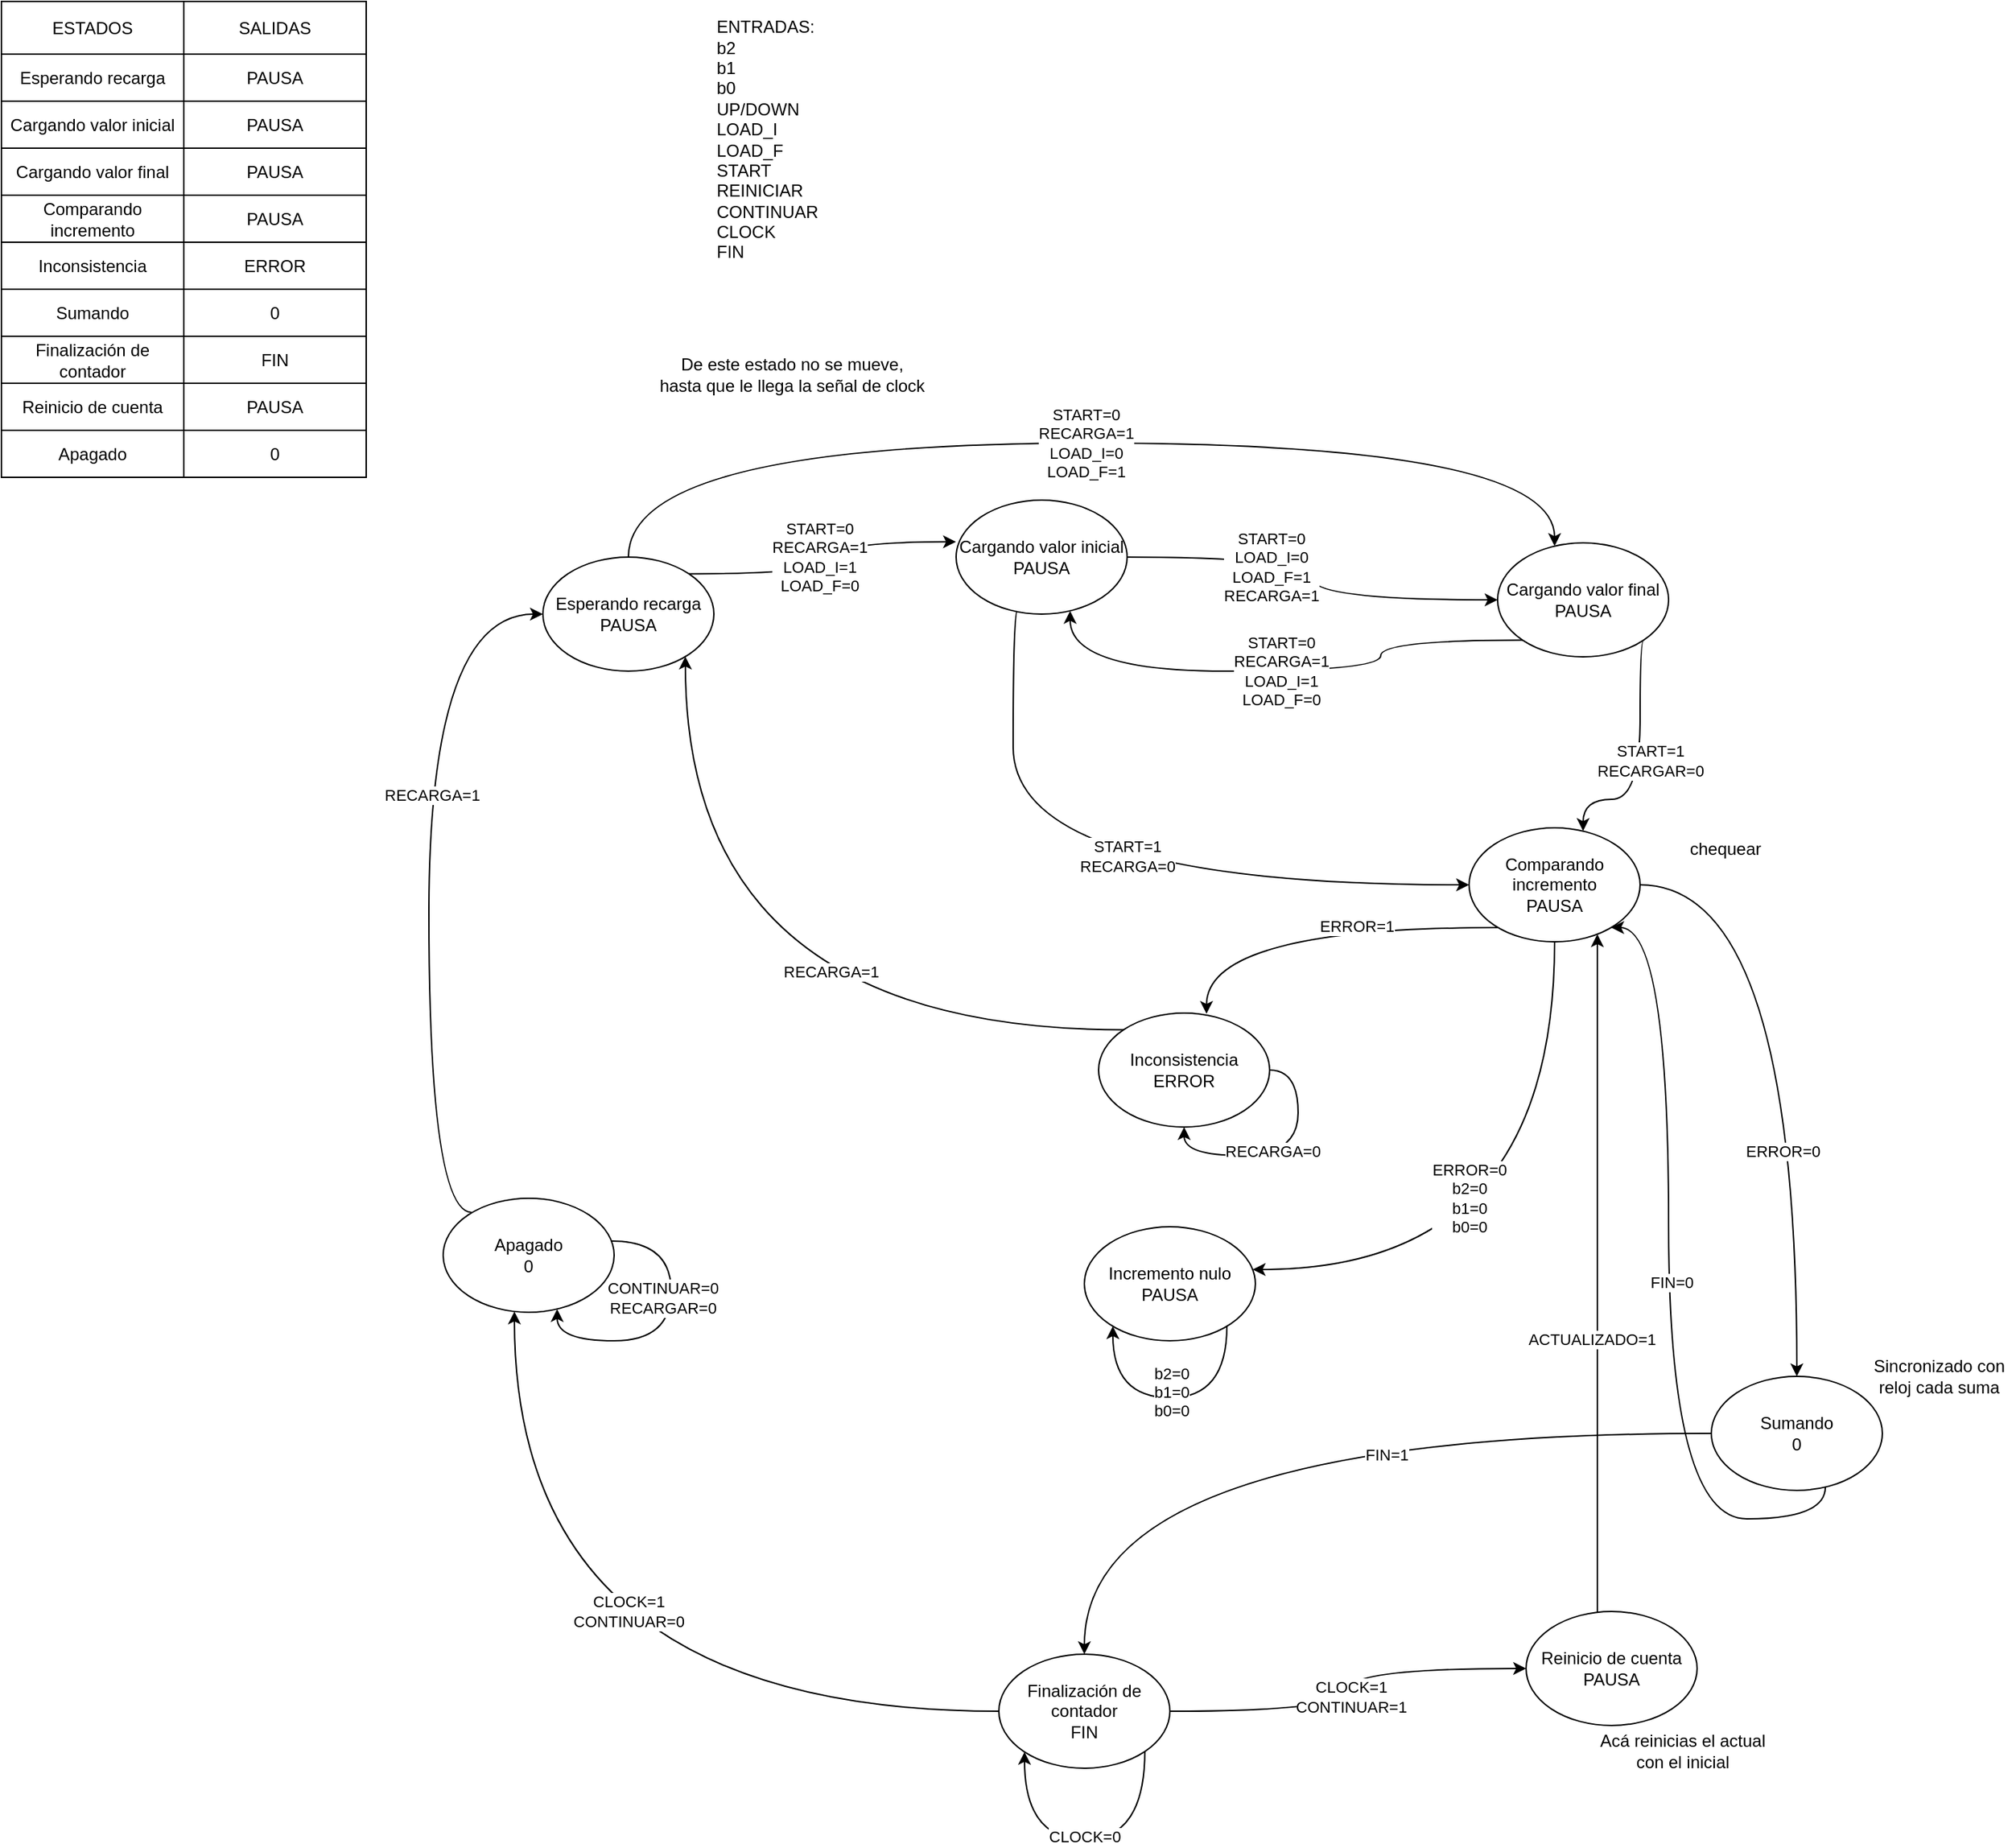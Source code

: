 <mxfile version="28.0.6" pages="2">
  <diagram id="060SJ1HltwYXZhKiwr9q" name="Página-2">
    <mxGraphModel dx="1055" dy="577" grid="1" gridSize="10" guides="1" tooltips="1" connect="1" arrows="1" fold="1" page="1" pageScale="1" pageWidth="1100" pageHeight="850" math="0" shadow="0">
      <root>
        <mxCell id="0" />
        <mxCell id="1" parent="0" />
        <mxCell id="jk5F9fnIdU89ysm4bhbX-1" value="ESTADOS" style="connectable=0;recursiveResize=0;strokeColor=inherit;fillColor=none;align=center;whiteSpace=wrap;html=1;" vertex="1" parent="1">
          <mxGeometry x="340" y="80" width="128" height="37" as="geometry">
            <mxRectangle width="60" height="47" as="alternateBounds" />
          </mxGeometry>
        </mxCell>
        <mxCell id="jk5F9fnIdU89ysm4bhbX-2" value="Esperando recarga" style="connectable=0;recursiveResize=0;strokeColor=inherit;fillColor=none;align=center;whiteSpace=wrap;html=1;" vertex="1" parent="1">
          <mxGeometry x="340" y="117" width="128" height="33" as="geometry">
            <mxRectangle width="60" height="47" as="alternateBounds" />
          </mxGeometry>
        </mxCell>
        <mxCell id="jk5F9fnIdU89ysm4bhbX-3" value="Cargando valor inicial" style="connectable=0;recursiveResize=0;strokeColor=inherit;fillColor=none;align=center;whiteSpace=wrap;html=1;" vertex="1" parent="1">
          <mxGeometry x="340" y="150" width="128" height="33" as="geometry">
            <mxRectangle width="60" height="47" as="alternateBounds" />
          </mxGeometry>
        </mxCell>
        <mxCell id="jk5F9fnIdU89ysm4bhbX-4" value="Comparando incremento" style="connectable=0;recursiveResize=0;strokeColor=inherit;fillColor=none;align=center;whiteSpace=wrap;html=1;" vertex="1" parent="1">
          <mxGeometry x="340" y="216" width="128" height="33" as="geometry">
            <mxRectangle width="60" height="47" as="alternateBounds" />
          </mxGeometry>
        </mxCell>
        <mxCell id="jk5F9fnIdU89ysm4bhbX-5" value="Cargando valor final" style="connectable=0;recursiveResize=0;strokeColor=inherit;fillColor=none;align=center;whiteSpace=wrap;html=1;" vertex="1" parent="1">
          <mxGeometry x="340" y="183" width="128" height="33" as="geometry">
            <mxRectangle width="60" height="47" as="alternateBounds" />
          </mxGeometry>
        </mxCell>
        <mxCell id="jk5F9fnIdU89ysm4bhbX-6" value="Finalización de contador" style="connectable=0;recursiveResize=0;strokeColor=inherit;fillColor=none;align=center;whiteSpace=wrap;html=1;" vertex="1" parent="1">
          <mxGeometry x="340" y="315" width="128" height="33" as="geometry">
            <mxRectangle width="60" height="47" as="alternateBounds" />
          </mxGeometry>
        </mxCell>
        <mxCell id="jk5F9fnIdU89ysm4bhbX-7" value="SALIDAS" style="connectable=0;recursiveResize=0;strokeColor=inherit;fillColor=none;align=center;whiteSpace=wrap;html=1;" vertex="1" parent="1">
          <mxGeometry x="468" y="80" width="128" height="37" as="geometry">
            <mxRectangle width="60" height="47" as="alternateBounds" />
          </mxGeometry>
        </mxCell>
        <mxCell id="jk5F9fnIdU89ysm4bhbX-8" value="FIN" style="connectable=0;recursiveResize=0;strokeColor=inherit;fillColor=none;align=center;whiteSpace=wrap;html=1;" vertex="1" parent="1">
          <mxGeometry x="468" y="315" width="128" height="33" as="geometry">
            <mxRectangle width="60" height="47" as="alternateBounds" />
          </mxGeometry>
        </mxCell>
        <mxCell id="jk5F9fnIdU89ysm4bhbX-9" value="PAUSA" style="connectable=0;recursiveResize=0;strokeColor=inherit;fillColor=none;align=center;whiteSpace=wrap;html=1;" vertex="1" parent="1">
          <mxGeometry x="468" y="216" width="128" height="33" as="geometry">
            <mxRectangle width="60" height="47" as="alternateBounds" />
          </mxGeometry>
        </mxCell>
        <mxCell id="jk5F9fnIdU89ysm4bhbX-10" value="PAUSA" style="connectable=0;recursiveResize=0;strokeColor=inherit;fillColor=none;align=center;whiteSpace=wrap;html=1;" vertex="1" parent="1">
          <mxGeometry x="468" y="183" width="128" height="33" as="geometry">
            <mxRectangle width="60" height="47" as="alternateBounds" />
          </mxGeometry>
        </mxCell>
        <mxCell id="jk5F9fnIdU89ysm4bhbX-11" value="PAUSA" style="connectable=0;recursiveResize=0;strokeColor=inherit;fillColor=none;align=center;whiteSpace=wrap;html=1;" vertex="1" parent="1">
          <mxGeometry x="468" y="150" width="128" height="33" as="geometry">
            <mxRectangle width="60" height="47" as="alternateBounds" />
          </mxGeometry>
        </mxCell>
        <mxCell id="jk5F9fnIdU89ysm4bhbX-12" value="PAUSA" style="connectable=0;recursiveResize=0;strokeColor=inherit;fillColor=none;align=center;whiteSpace=wrap;html=1;" vertex="1" parent="1">
          <mxGeometry x="468" y="117" width="128" height="33" as="geometry">
            <mxRectangle width="60" height="47" as="alternateBounds" />
          </mxGeometry>
        </mxCell>
        <mxCell id="jk5F9fnIdU89ysm4bhbX-13" value="Sumando" style="connectable=0;recursiveResize=0;strokeColor=inherit;fillColor=none;align=center;whiteSpace=wrap;html=1;" vertex="1" parent="1">
          <mxGeometry x="340" y="282" width="128" height="33" as="geometry">
            <mxRectangle width="60" height="47" as="alternateBounds" />
          </mxGeometry>
        </mxCell>
        <mxCell id="jk5F9fnIdU89ysm4bhbX-14" value="Inconsistencia" style="connectable=0;recursiveResize=0;strokeColor=inherit;fillColor=none;align=center;whiteSpace=wrap;html=1;" vertex="1" parent="1">
          <mxGeometry x="340" y="249" width="128" height="33" as="geometry">
            <mxRectangle width="60" height="47" as="alternateBounds" />
          </mxGeometry>
        </mxCell>
        <mxCell id="jk5F9fnIdU89ysm4bhbX-15" value="ERROR" style="connectable=0;recursiveResize=0;strokeColor=inherit;fillColor=none;align=center;whiteSpace=wrap;html=1;" vertex="1" parent="1">
          <mxGeometry x="468" y="249" width="128" height="33" as="geometry">
            <mxRectangle width="60" height="47" as="alternateBounds" />
          </mxGeometry>
        </mxCell>
        <mxCell id="jk5F9fnIdU89ysm4bhbX-16" value="0" style="connectable=0;recursiveResize=0;strokeColor=inherit;fillColor=none;align=center;whiteSpace=wrap;html=1;" vertex="1" parent="1">
          <mxGeometry x="468" y="282" width="128" height="33" as="geometry">
            <mxRectangle width="60" height="47" as="alternateBounds" />
          </mxGeometry>
        </mxCell>
        <mxCell id="jk5F9fnIdU89ysm4bhbX-17" value="De este estado no se mueve, hasta que le llega la señal de clock" style="text;html=1;align=center;verticalAlign=middle;whiteSpace=wrap;rounded=0;" vertex="1" parent="1">
          <mxGeometry x="800" y="320.5" width="190" height="42" as="geometry" />
        </mxCell>
        <mxCell id="jk5F9fnIdU89ysm4bhbX-18" value="PAUSA" style="connectable=0;recursiveResize=0;strokeColor=inherit;fillColor=none;align=center;whiteSpace=wrap;html=1;" vertex="1" parent="1">
          <mxGeometry x="468" y="348" width="128" height="33" as="geometry">
            <mxRectangle width="60" height="47" as="alternateBounds" />
          </mxGeometry>
        </mxCell>
        <mxCell id="jk5F9fnIdU89ysm4bhbX-19" value="Reinicio de cuenta" style="connectable=0;recursiveResize=0;strokeColor=inherit;fillColor=none;align=center;whiteSpace=wrap;html=1;" vertex="1" parent="1">
          <mxGeometry x="340" y="348" width="128" height="33" as="geometry">
            <mxRectangle width="60" height="47" as="alternateBounds" />
          </mxGeometry>
        </mxCell>
        <mxCell id="jk5F9fnIdU89ysm4bhbX-20" value="START=0&lt;div&gt;RECARGA=1&lt;/div&gt;&lt;div&gt;LOAD_I=0&lt;/div&gt;&lt;div&gt;LOAD_F=1&lt;/div&gt;" style="edgeStyle=orthogonalEdgeStyle;rounded=0;orthogonalLoop=1;jettySize=auto;html=1;exitX=0.5;exitY=0;exitDx=0;exitDy=0;curved=1;" edge="1" parent="1" source="jk5F9fnIdU89ysm4bhbX-21" target="jk5F9fnIdU89ysm4bhbX-25">
          <mxGeometry relative="1" as="geometry">
            <Array as="points">
              <mxPoint x="780" y="390" />
              <mxPoint x="1430" y="390" />
            </Array>
          </mxGeometry>
        </mxCell>
        <mxCell id="jk5F9fnIdU89ysm4bhbX-21" value="Esperando recarga&lt;div&gt;PAUSA&lt;/div&gt;" style="ellipse;whiteSpace=wrap;html=1;" vertex="1" parent="1">
          <mxGeometry x="720" y="470" width="120" height="80" as="geometry" />
        </mxCell>
        <mxCell id="jk5F9fnIdU89ysm4bhbX-22" style="edgeStyle=orthogonalEdgeStyle;rounded=0;orthogonalLoop=1;jettySize=auto;html=1;exitX=1;exitY=1;exitDx=0;exitDy=0;curved=1;" edge="1" parent="1" source="jk5F9fnIdU89ysm4bhbX-25" target="jk5F9fnIdU89ysm4bhbX-39">
          <mxGeometry relative="1" as="geometry">
            <Array as="points">
              <mxPoint x="1490" y="528" />
              <mxPoint x="1490" y="640" />
              <mxPoint x="1450" y="640" />
            </Array>
          </mxGeometry>
        </mxCell>
        <mxCell id="jk5F9fnIdU89ysm4bhbX-23" value="START=1&lt;div&gt;RECARGAR=0&lt;/div&gt;" style="edgeLabel;html=1;align=center;verticalAlign=middle;resizable=0;points=[];" vertex="1" connectable="0" parent="jk5F9fnIdU89ysm4bhbX-22">
          <mxGeometry x="-0.016" y="7" relative="1" as="geometry">
            <mxPoint as="offset" />
          </mxGeometry>
        </mxCell>
        <mxCell id="jk5F9fnIdU89ysm4bhbX-24" value="START=0&lt;div&gt;RECARGA=1&lt;/div&gt;&lt;div&gt;LOAD_I=1&lt;/div&gt;&lt;div&gt;LOAD_F=0&lt;/div&gt;" style="edgeStyle=orthogonalEdgeStyle;rounded=0;orthogonalLoop=1;jettySize=auto;html=1;exitX=0;exitY=1;exitDx=0;exitDy=0;curved=1;" edge="1" parent="1" source="jk5F9fnIdU89ysm4bhbX-25" target="jk5F9fnIdU89ysm4bhbX-43">
          <mxGeometry relative="1" as="geometry">
            <Array as="points">
              <mxPoint x="1308" y="550" />
              <mxPoint x="1090" y="550" />
            </Array>
          </mxGeometry>
        </mxCell>
        <mxCell id="jk5F9fnIdU89ysm4bhbX-25" value="Cargando valor final&lt;div&gt;PAUSA&lt;/div&gt;" style="ellipse;whiteSpace=wrap;html=1;" vertex="1" parent="1">
          <mxGeometry x="1390" y="460" width="120" height="80" as="geometry" />
        </mxCell>
        <mxCell id="jk5F9fnIdU89ysm4bhbX-26" style="edgeStyle=orthogonalEdgeStyle;rounded=0;orthogonalLoop=1;jettySize=auto;html=1;exitX=0;exitY=0.5;exitDx=0;exitDy=0;curved=1;" edge="1" parent="1" source="jk5F9fnIdU89ysm4bhbX-28" target="jk5F9fnIdU89ysm4bhbX-33">
          <mxGeometry relative="1" as="geometry" />
        </mxCell>
        <mxCell id="jk5F9fnIdU89ysm4bhbX-27" value="FIN=1" style="edgeLabel;html=1;align=center;verticalAlign=middle;resizable=0;points=[];" vertex="1" connectable="0" parent="jk5F9fnIdU89ysm4bhbX-26">
          <mxGeometry x="-0.154" y="1" relative="1" as="geometry">
            <mxPoint x="23" y="14" as="offset" />
          </mxGeometry>
        </mxCell>
        <mxCell id="jk5F9fnIdU89ysm4bhbX-28" value="Sumando&lt;div&gt;0&lt;/div&gt;" style="ellipse;whiteSpace=wrap;html=1;" vertex="1" parent="1">
          <mxGeometry x="1540" y="1045" width="120" height="80" as="geometry" />
        </mxCell>
        <mxCell id="jk5F9fnIdU89ysm4bhbX-29" style="edgeStyle=orthogonalEdgeStyle;rounded=0;orthogonalLoop=1;jettySize=auto;html=1;curved=1;" edge="1" parent="1" source="jk5F9fnIdU89ysm4bhbX-33" target="jk5F9fnIdU89ysm4bhbX-46">
          <mxGeometry relative="1" as="geometry" />
        </mxCell>
        <mxCell id="jk5F9fnIdU89ysm4bhbX-30" value="CLOCK=1&lt;div&gt;CONTINUAR=1&lt;/div&gt;" style="edgeLabel;html=1;align=center;verticalAlign=middle;resizable=0;points=[];" vertex="1" connectable="0" parent="jk5F9fnIdU89ysm4bhbX-29">
          <mxGeometry x="0.126" y="-41" relative="1" as="geometry">
            <mxPoint x="-1" y="-21" as="offset" />
          </mxGeometry>
        </mxCell>
        <mxCell id="jk5F9fnIdU89ysm4bhbX-31" style="edgeStyle=orthogonalEdgeStyle;rounded=0;orthogonalLoop=1;jettySize=auto;html=1;curved=1;" edge="1" parent="1" source="jk5F9fnIdU89ysm4bhbX-33" target="jk5F9fnIdU89ysm4bhbX-69">
          <mxGeometry relative="1" as="geometry">
            <Array as="points">
              <mxPoint x="700" y="1280" />
            </Array>
          </mxGeometry>
        </mxCell>
        <mxCell id="jk5F9fnIdU89ysm4bhbX-32" value="CLOCK=1&lt;div&gt;CONTINUAR=0&lt;/div&gt;" style="edgeLabel;html=1;align=center;verticalAlign=middle;resizable=0;points=[];" vertex="1" connectable="0" parent="jk5F9fnIdU89ysm4bhbX-31">
          <mxGeometry x="-0.079" y="1" relative="1" as="geometry">
            <mxPoint x="26" y="-71" as="offset" />
          </mxGeometry>
        </mxCell>
        <mxCell id="jk5F9fnIdU89ysm4bhbX-33" value="Finalización de contador&lt;div&gt;FIN&lt;/div&gt;" style="ellipse;whiteSpace=wrap;html=1;" vertex="1" parent="1">
          <mxGeometry x="1040" y="1240" width="120" height="80" as="geometry" />
        </mxCell>
        <mxCell id="jk5F9fnIdU89ysm4bhbX-34" style="edgeStyle=orthogonalEdgeStyle;rounded=0;orthogonalLoop=1;jettySize=auto;html=1;exitX=0;exitY=0;exitDx=0;exitDy=0;curved=1;" edge="1" parent="1" source="jk5F9fnIdU89ysm4bhbX-36" target="jk5F9fnIdU89ysm4bhbX-21">
          <mxGeometry relative="1" as="geometry">
            <Array as="points">
              <mxPoint x="820" y="802" />
            </Array>
          </mxGeometry>
        </mxCell>
        <mxCell id="jk5F9fnIdU89ysm4bhbX-35" value="RECARGA=1" style="edgeLabel;html=1;align=center;verticalAlign=middle;resizable=0;points=[];" vertex="1" connectable="0" parent="jk5F9fnIdU89ysm4bhbX-34">
          <mxGeometry x="-0.082" y="-60" relative="1" as="geometry">
            <mxPoint x="56" y="19" as="offset" />
          </mxGeometry>
        </mxCell>
        <mxCell id="jk5F9fnIdU89ysm4bhbX-36" value="Inconsistencia&lt;div&gt;ERROR&lt;/div&gt;" style="ellipse;whiteSpace=wrap;html=1;" vertex="1" parent="1">
          <mxGeometry x="1110" y="790" width="120" height="80" as="geometry" />
        </mxCell>
        <mxCell id="jk5F9fnIdU89ysm4bhbX-37" style="edgeStyle=orthogonalEdgeStyle;rounded=0;orthogonalLoop=1;jettySize=auto;html=1;curved=1;" edge="1" parent="1" source="jk5F9fnIdU89ysm4bhbX-39" target="jk5F9fnIdU89ysm4bhbX-28">
          <mxGeometry relative="1" as="geometry">
            <Array as="points">
              <mxPoint x="1600" y="700" />
            </Array>
          </mxGeometry>
        </mxCell>
        <mxCell id="jk5F9fnIdU89ysm4bhbX-38" value="ERROR=0" style="edgeLabel;html=1;align=center;verticalAlign=middle;resizable=0;points=[];" vertex="1" connectable="0" parent="jk5F9fnIdU89ysm4bhbX-37">
          <mxGeometry x="0.32" y="24" relative="1" as="geometry">
            <mxPoint x="-34" y="-4" as="offset" />
          </mxGeometry>
        </mxCell>
        <mxCell id="jk5F9fnIdU89ysm4bhbX-39" value="Comparando incremento&lt;div&gt;PAUSA&lt;/div&gt;" style="ellipse;whiteSpace=wrap;html=1;" vertex="1" parent="1">
          <mxGeometry x="1370" y="660" width="120" height="80" as="geometry" />
        </mxCell>
        <mxCell id="jk5F9fnIdU89ysm4bhbX-40" style="edgeStyle=orthogonalEdgeStyle;rounded=0;orthogonalLoop=1;jettySize=auto;html=1;exitX=1;exitY=0.5;exitDx=0;exitDy=0;curved=1;" edge="1" parent="1" source="jk5F9fnIdU89ysm4bhbX-43" target="jk5F9fnIdU89ysm4bhbX-25">
          <mxGeometry relative="1" as="geometry" />
        </mxCell>
        <mxCell id="jk5F9fnIdU89ysm4bhbX-41" value="&lt;div&gt;START=0&lt;/div&gt;LOAD_I=0&lt;div&gt;LOAD_F=1&lt;/div&gt;&lt;div&gt;RECARGA=1&lt;/div&gt;" style="edgeLabel;html=1;align=center;verticalAlign=middle;resizable=0;points=[];" vertex="1" connectable="0" parent="jk5F9fnIdU89ysm4bhbX-40">
          <mxGeometry x="-0.303" y="-7" relative="1" as="geometry">
            <mxPoint as="offset" />
          </mxGeometry>
        </mxCell>
        <mxCell id="jk5F9fnIdU89ysm4bhbX-42" value="START=1&lt;div&gt;RECARGA=0&lt;/div&gt;" style="edgeStyle=orthogonalEdgeStyle;rounded=0;orthogonalLoop=1;jettySize=auto;html=1;exitX=0.361;exitY=0.953;exitDx=0;exitDy=0;curved=1;exitPerimeter=0;" edge="1" parent="1" source="jk5F9fnIdU89ysm4bhbX-43" target="jk5F9fnIdU89ysm4bhbX-39">
          <mxGeometry x="0.073" y="20" relative="1" as="geometry">
            <Array as="points">
              <mxPoint x="1050" y="506" />
              <mxPoint x="1050" y="700" />
            </Array>
            <mxPoint as="offset" />
          </mxGeometry>
        </mxCell>
        <mxCell id="jk5F9fnIdU89ysm4bhbX-43" value="Cargando valor inicial&lt;div&gt;PAUSA&lt;/div&gt;" style="ellipse;whiteSpace=wrap;html=1;" vertex="1" parent="1">
          <mxGeometry x="1010" y="430" width="120" height="80" as="geometry" />
        </mxCell>
        <mxCell id="jk5F9fnIdU89ysm4bhbX-44" style="edgeStyle=orthogonalEdgeStyle;rounded=0;orthogonalLoop=1;jettySize=auto;html=1;curved=1;" edge="1" parent="1" source="jk5F9fnIdU89ysm4bhbX-46" target="jk5F9fnIdU89ysm4bhbX-39">
          <mxGeometry relative="1" as="geometry">
            <Array as="points">
              <mxPoint x="1460" y="950" />
              <mxPoint x="1460" y="950" />
            </Array>
          </mxGeometry>
        </mxCell>
        <mxCell id="jk5F9fnIdU89ysm4bhbX-45" value="ACTUALIZADO=1" style="edgeLabel;html=1;align=center;verticalAlign=middle;resizable=0;points=[];" vertex="1" connectable="0" parent="jk5F9fnIdU89ysm4bhbX-44">
          <mxGeometry x="-0.193" y="4" relative="1" as="geometry">
            <mxPoint as="offset" />
          </mxGeometry>
        </mxCell>
        <mxCell id="jk5F9fnIdU89ysm4bhbX-46" value="&lt;div&gt;Reinicio de cuenta&lt;/div&gt;&lt;div&gt;PAUSA&lt;/div&gt;" style="ellipse;whiteSpace=wrap;html=1;" vertex="1" parent="1">
          <mxGeometry x="1410" y="1210" width="120" height="80" as="geometry" />
        </mxCell>
        <mxCell id="jk5F9fnIdU89ysm4bhbX-47" style="edgeStyle=orthogonalEdgeStyle;rounded=0;orthogonalLoop=1;jettySize=auto;html=1;exitX=1;exitY=0;exitDx=0;exitDy=0;entryX=-0.001;entryY=0.366;entryDx=0;entryDy=0;entryPerimeter=0;curved=1;" edge="1" parent="1" source="jk5F9fnIdU89ysm4bhbX-21" target="jk5F9fnIdU89ysm4bhbX-43">
          <mxGeometry relative="1" as="geometry" />
        </mxCell>
        <mxCell id="jk5F9fnIdU89ysm4bhbX-48" value="&lt;div&gt;START=0&lt;/div&gt;RECARGA=1&lt;div&gt;LOAD_I=1&lt;/div&gt;&lt;div&gt;LOAD_F=0&lt;/div&gt;" style="edgeLabel;html=1;align=center;verticalAlign=middle;resizable=0;points=[];" vertex="1" connectable="0" parent="jk5F9fnIdU89ysm4bhbX-47">
          <mxGeometry x="-0.131" y="5" relative="1" as="geometry">
            <mxPoint y="-7" as="offset" />
          </mxGeometry>
        </mxCell>
        <mxCell id="jk5F9fnIdU89ysm4bhbX-49" value="&lt;div&gt;ENTRADAS:&lt;/div&gt;b2&lt;div&gt;b1&lt;/div&gt;&lt;div&gt;b0&lt;/div&gt;&lt;div&gt;UP/DOWN&lt;/div&gt;&lt;div style=&quot;&quot;&gt;LOAD_I&lt;/div&gt;&lt;div style=&quot;&quot;&gt;LOAD_F&lt;/div&gt;&lt;div style=&quot;&quot;&gt;START&lt;/div&gt;&lt;div style=&quot;&quot;&gt;REINICIAR&lt;/div&gt;&lt;div style=&quot;&quot;&gt;CONTINUAR&lt;/div&gt;&lt;div style=&quot;&quot;&gt;CLOCK&lt;/div&gt;&lt;div style=&quot;&quot;&gt;FIN&lt;/div&gt;" style="text;html=1;align=left;verticalAlign=middle;whiteSpace=wrap;rounded=0;" vertex="1" parent="1">
          <mxGeometry x="840" y="94.5" width="120" height="164.5" as="geometry" />
        </mxCell>
        <mxCell id="jk5F9fnIdU89ysm4bhbX-50" style="edgeStyle=orthogonalEdgeStyle;rounded=0;orthogonalLoop=1;jettySize=auto;html=1;entryX=0.631;entryY=0.007;entryDx=0;entryDy=0;entryPerimeter=0;curved=1;" edge="1" parent="1" source="jk5F9fnIdU89ysm4bhbX-39" target="jk5F9fnIdU89ysm4bhbX-36">
          <mxGeometry relative="1" as="geometry">
            <Array as="points">
              <mxPoint x="1186" y="730" />
            </Array>
          </mxGeometry>
        </mxCell>
        <mxCell id="jk5F9fnIdU89ysm4bhbX-51" value="ERROR=1" style="edgeLabel;html=1;align=center;verticalAlign=middle;resizable=0;points=[];" vertex="1" connectable="0" parent="jk5F9fnIdU89ysm4bhbX-50">
          <mxGeometry x="-0.25" y="-1" relative="1" as="geometry">
            <mxPoint as="offset" />
          </mxGeometry>
        </mxCell>
        <mxCell id="jk5F9fnIdU89ysm4bhbX-52" style="edgeStyle=orthogonalEdgeStyle;rounded=0;orthogonalLoop=1;jettySize=auto;html=1;exitX=1;exitY=0.5;exitDx=0;exitDy=0;curved=1;" edge="1" parent="1" source="jk5F9fnIdU89ysm4bhbX-36" target="jk5F9fnIdU89ysm4bhbX-36">
          <mxGeometry relative="1" as="geometry" />
        </mxCell>
        <mxCell id="jk5F9fnIdU89ysm4bhbX-53" value="RECARGA=0" style="edgeLabel;html=1;align=center;verticalAlign=middle;resizable=0;points=[];" vertex="1" connectable="0" parent="jk5F9fnIdU89ysm4bhbX-52">
          <mxGeometry x="0.096" y="-3" relative="1" as="geometry">
            <mxPoint as="offset" />
          </mxGeometry>
        </mxCell>
        <mxCell id="jk5F9fnIdU89ysm4bhbX-54" style="edgeStyle=orthogonalEdgeStyle;rounded=0;orthogonalLoop=1;jettySize=auto;html=1;curved=1;" edge="1" parent="1" source="jk5F9fnIdU89ysm4bhbX-39" target="jk5F9fnIdU89ysm4bhbX-64">
          <mxGeometry relative="1" as="geometry">
            <mxPoint x="1240" y="1000" as="targetPoint" />
            <Array as="points">
              <mxPoint x="1430" y="970" />
            </Array>
          </mxGeometry>
        </mxCell>
        <mxCell id="jk5F9fnIdU89ysm4bhbX-55" value="ERROR=0&lt;div&gt;b2=0&lt;/div&gt;&lt;div&gt;b1=0&lt;/div&gt;&lt;div&gt;b0=0&lt;/div&gt;" style="edgeLabel;html=1;align=center;verticalAlign=middle;resizable=0;points=[];" vertex="1" connectable="0" parent="jk5F9fnIdU89ysm4bhbX-54">
          <mxGeometry x="0.131" y="27" relative="1" as="geometry">
            <mxPoint x="-40" y="-77" as="offset" />
          </mxGeometry>
        </mxCell>
        <mxCell id="jk5F9fnIdU89ysm4bhbX-56" style="edgeStyle=orthogonalEdgeStyle;rounded=0;orthogonalLoop=1;jettySize=auto;html=1;curved=1;" edge="1" parent="1" source="jk5F9fnIdU89ysm4bhbX-28" target="jk5F9fnIdU89ysm4bhbX-39">
          <mxGeometry relative="1" as="geometry">
            <Array as="points">
              <mxPoint x="1620" y="1145" />
              <mxPoint x="1510" y="1145" />
              <mxPoint x="1510" y="730" />
            </Array>
          </mxGeometry>
        </mxCell>
        <mxCell id="jk5F9fnIdU89ysm4bhbX-57" value="FIN=0" style="edgeLabel;html=1;align=center;verticalAlign=middle;resizable=0;points=[];" vertex="1" connectable="0" parent="jk5F9fnIdU89ysm4bhbX-56">
          <mxGeometry x="0.017" y="-2" relative="1" as="geometry">
            <mxPoint as="offset" />
          </mxGeometry>
        </mxCell>
        <mxCell id="jk5F9fnIdU89ysm4bhbX-58" style="edgeStyle=orthogonalEdgeStyle;rounded=0;orthogonalLoop=1;jettySize=auto;html=1;exitX=1;exitY=1;exitDx=0;exitDy=0;curved=1;" edge="1" parent="1" source="jk5F9fnIdU89ysm4bhbX-33" target="jk5F9fnIdU89ysm4bhbX-33">
          <mxGeometry relative="1" as="geometry">
            <Array as="points">
              <mxPoint x="1142" y="1370" />
              <mxPoint x="1058" y="1370" />
            </Array>
          </mxGeometry>
        </mxCell>
        <mxCell id="jk5F9fnIdU89ysm4bhbX-59" value="CLOCK=0" style="edgeLabel;html=1;align=center;verticalAlign=middle;resizable=0;points=[];" vertex="1" connectable="0" parent="jk5F9fnIdU89ysm4bhbX-58">
          <mxGeometry x="0.206" y="-2" relative="1" as="geometry">
            <mxPoint x="21" as="offset" />
          </mxGeometry>
        </mxCell>
        <mxCell id="jk5F9fnIdU89ysm4bhbX-60" value="Acá reinicias el actual con el inicial" style="text;html=1;align=center;verticalAlign=middle;whiteSpace=wrap;rounded=0;" vertex="1" parent="1">
          <mxGeometry x="1450" y="1290" width="140" height="35" as="geometry" />
        </mxCell>
        <mxCell id="jk5F9fnIdU89ysm4bhbX-61" value="Sincronizado con reloj cada suma" style="text;html=1;align=center;verticalAlign=middle;whiteSpace=wrap;rounded=0;" vertex="1" parent="1">
          <mxGeometry x="1650" y="1030" width="100" height="30" as="geometry" />
        </mxCell>
        <mxCell id="jk5F9fnIdU89ysm4bhbX-64" value="Incremento nulo&lt;div&gt;PAUSA&lt;/div&gt;" style="ellipse;whiteSpace=wrap;html=1;" vertex="1" parent="1">
          <mxGeometry x="1100" y="940" width="120" height="80" as="geometry" />
        </mxCell>
        <mxCell id="jk5F9fnIdU89ysm4bhbX-65" style="edgeStyle=orthogonalEdgeStyle;rounded=0;orthogonalLoop=1;jettySize=auto;html=1;curved=1;" edge="1" parent="1" source="jk5F9fnIdU89ysm4bhbX-64" target="jk5F9fnIdU89ysm4bhbX-64">
          <mxGeometry relative="1" as="geometry">
            <Array as="points">
              <mxPoint x="1200" y="1060" />
              <mxPoint x="1120" y="1060" />
            </Array>
          </mxGeometry>
        </mxCell>
        <mxCell id="jk5F9fnIdU89ysm4bhbX-66" value="b2=0&lt;div&gt;b1=0&lt;/div&gt;&lt;div&gt;b0=0&lt;/div&gt;" style="edgeLabel;html=1;align=center;verticalAlign=middle;resizable=0;points=[];" vertex="1" connectable="0" parent="jk5F9fnIdU89ysm4bhbX-65">
          <mxGeometry x="-0.007" y="-4" relative="1" as="geometry">
            <mxPoint as="offset" />
          </mxGeometry>
        </mxCell>
        <mxCell id="jk5F9fnIdU89ysm4bhbX-67" style="edgeStyle=orthogonalEdgeStyle;rounded=0;orthogonalLoop=1;jettySize=auto;html=1;entryX=0;entryY=0.5;entryDx=0;entryDy=0;curved=1;" edge="1" parent="1" source="jk5F9fnIdU89ysm4bhbX-69" target="jk5F9fnIdU89ysm4bhbX-21">
          <mxGeometry relative="1" as="geometry">
            <Array as="points">
              <mxPoint x="640" y="930" />
              <mxPoint x="640" y="510" />
            </Array>
          </mxGeometry>
        </mxCell>
        <mxCell id="jk5F9fnIdU89ysm4bhbX-68" value="RECARGA=1" style="edgeLabel;html=1;align=center;verticalAlign=middle;resizable=0;points=[];" vertex="1" connectable="0" parent="jk5F9fnIdU89ysm4bhbX-67">
          <mxGeometry x="0.222" y="-2" relative="1" as="geometry">
            <mxPoint as="offset" />
          </mxGeometry>
        </mxCell>
        <mxCell id="jk5F9fnIdU89ysm4bhbX-69" value="Apagado&lt;div&gt;0&lt;/div&gt;" style="ellipse;whiteSpace=wrap;html=1;" vertex="1" parent="1">
          <mxGeometry x="650" y="920" width="120" height="80" as="geometry" />
        </mxCell>
        <mxCell id="jk5F9fnIdU89ysm4bhbX-70" style="edgeStyle=orthogonalEdgeStyle;rounded=0;orthogonalLoop=1;jettySize=auto;html=1;curved=1;" edge="1" parent="1" source="jk5F9fnIdU89ysm4bhbX-69" target="jk5F9fnIdU89ysm4bhbX-69">
          <mxGeometry relative="1" as="geometry">
            <Array as="points">
              <mxPoint x="810" y="950" />
              <mxPoint x="810" y="1020" />
              <mxPoint x="730" y="1020" />
            </Array>
          </mxGeometry>
        </mxCell>
        <mxCell id="jk5F9fnIdU89ysm4bhbX-71" value="CONTINUAR=0&lt;div&gt;RECARGAR=0&lt;/div&gt;" style="edgeLabel;html=1;align=center;verticalAlign=middle;resizable=0;points=[];" vertex="1" connectable="0" parent="jk5F9fnIdU89ysm4bhbX-70">
          <mxGeometry x="-0.234" y="-6" relative="1" as="geometry">
            <mxPoint as="offset" />
          </mxGeometry>
        </mxCell>
        <mxCell id="o_N5_tOMrfs_fwT4Bajn-1" value="0" style="connectable=0;recursiveResize=0;strokeColor=inherit;fillColor=none;align=center;whiteSpace=wrap;html=1;" vertex="1" parent="1">
          <mxGeometry x="468" y="381" width="128" height="33" as="geometry">
            <mxRectangle width="60" height="47" as="alternateBounds" />
          </mxGeometry>
        </mxCell>
        <mxCell id="o_N5_tOMrfs_fwT4Bajn-2" value="Apagado" style="connectable=0;recursiveResize=0;strokeColor=inherit;fillColor=none;align=center;whiteSpace=wrap;html=1;" vertex="1" parent="1">
          <mxGeometry x="340" y="381" width="128" height="33" as="geometry">
            <mxRectangle width="60" height="47" as="alternateBounds" />
          </mxGeometry>
        </mxCell>
        <mxCell id="o_N5_tOMrfs_fwT4Bajn-7" value="chequear" style="text;html=1;align=center;verticalAlign=middle;whiteSpace=wrap;rounded=0;" vertex="1" parent="1">
          <mxGeometry x="1520" y="660" width="60" height="30" as="geometry" />
        </mxCell>
      </root>
    </mxGraphModel>
  </diagram>
  <diagram id="JVvuOoFnVS_ACONsRiAP" name="Página-3">
    <mxGraphModel dx="1427" dy="780" grid="1" gridSize="10" guides="1" tooltips="1" connect="1" arrows="1" fold="1" page="1" pageScale="1" pageWidth="1100" pageHeight="850" math="0" shadow="0">
      <root>
        <mxCell id="0" />
        <mxCell id="1" parent="0" />
        <mxCell id="EYJnWl5n_yMsCtGzNgvd-1" value="ESTADOS" style="connectable=0;recursiveResize=0;strokeColor=inherit;fillColor=none;align=center;whiteSpace=wrap;html=1;" vertex="1" parent="1">
          <mxGeometry x="280" y="90" width="128" height="37" as="geometry">
            <mxRectangle width="60" height="47" as="alternateBounds" />
          </mxGeometry>
        </mxCell>
        <mxCell id="EYJnWl5n_yMsCtGzNgvd-2" value="Esperando recarga" style="connectable=0;recursiveResize=0;strokeColor=inherit;fillColor=none;align=center;whiteSpace=wrap;html=1;" vertex="1" parent="1">
          <mxGeometry x="280" y="127" width="128" height="33" as="geometry">
            <mxRectangle width="60" height="47" as="alternateBounds" />
          </mxGeometry>
        </mxCell>
        <mxCell id="EYJnWl5n_yMsCtGzNgvd-3" value="Cargando valor inicial" style="connectable=0;recursiveResize=0;strokeColor=inherit;fillColor=none;align=center;whiteSpace=wrap;html=1;" vertex="1" parent="1">
          <mxGeometry x="280" y="160" width="128" height="33" as="geometry">
            <mxRectangle width="60" height="47" as="alternateBounds" />
          </mxGeometry>
        </mxCell>
        <mxCell id="EYJnWl5n_yMsCtGzNgvd-5" value="Cargando valor final" style="connectable=0;recursiveResize=0;strokeColor=inherit;fillColor=none;align=center;whiteSpace=wrap;html=1;" vertex="1" parent="1">
          <mxGeometry x="280" y="193" width="128" height="33" as="geometry">
            <mxRectangle width="60" height="47" as="alternateBounds" />
          </mxGeometry>
        </mxCell>
        <mxCell id="EYJnWl5n_yMsCtGzNgvd-7" value="SALIDAS" style="connectable=0;recursiveResize=0;strokeColor=inherit;fillColor=none;align=center;whiteSpace=wrap;html=1;" vertex="1" parent="1">
          <mxGeometry x="408" y="90" width="128" height="37" as="geometry">
            <mxRectangle width="60" height="47" as="alternateBounds" />
          </mxGeometry>
        </mxCell>
        <mxCell id="EYJnWl5n_yMsCtGzNgvd-10" value="PAUSA" style="connectable=0;recursiveResize=0;strokeColor=inherit;fillColor=none;align=center;whiteSpace=wrap;html=1;" vertex="1" parent="1">
          <mxGeometry x="408" y="193" width="128" height="33" as="geometry">
            <mxRectangle width="60" height="47" as="alternateBounds" />
          </mxGeometry>
        </mxCell>
        <mxCell id="EYJnWl5n_yMsCtGzNgvd-11" value="PAUSA" style="connectable=0;recursiveResize=0;strokeColor=inherit;fillColor=none;align=center;whiteSpace=wrap;html=1;" vertex="1" parent="1">
          <mxGeometry x="408" y="160" width="128" height="33" as="geometry">
            <mxRectangle width="60" height="47" as="alternateBounds" />
          </mxGeometry>
        </mxCell>
        <mxCell id="EYJnWl5n_yMsCtGzNgvd-12" value="PAUSA" style="connectable=0;recursiveResize=0;strokeColor=inherit;fillColor=none;align=center;whiteSpace=wrap;html=1;" vertex="1" parent="1">
          <mxGeometry x="408" y="127" width="128" height="33" as="geometry">
            <mxRectangle width="60" height="47" as="alternateBounds" />
          </mxGeometry>
        </mxCell>
        <mxCell id="EYJnWl5n_yMsCtGzNgvd-17" value="De este estado no se mueve, hasta que le llega la señal de clock" style="text;html=1;align=center;verticalAlign=middle;whiteSpace=wrap;rounded=0;" vertex="1" parent="1">
          <mxGeometry x="740" y="330.5" width="190" height="42" as="geometry" />
        </mxCell>
        <mxCell id="EYJnWl5n_yMsCtGzNgvd-20" value="START=0&lt;div&gt;RECARGA=1&lt;/div&gt;&lt;div&gt;LOAD_I=0&lt;/div&gt;&lt;div&gt;LOAD_F=1&lt;/div&gt;" style="edgeStyle=orthogonalEdgeStyle;rounded=0;orthogonalLoop=1;jettySize=auto;html=1;exitX=0.5;exitY=0;exitDx=0;exitDy=0;curved=1;" edge="1" parent="1" source="EYJnWl5n_yMsCtGzNgvd-21" target="EYJnWl5n_yMsCtGzNgvd-25">
          <mxGeometry relative="1" as="geometry">
            <Array as="points">
              <mxPoint x="720" y="400" />
              <mxPoint x="1370" y="400" />
            </Array>
          </mxGeometry>
        </mxCell>
        <mxCell id="EYJnWl5n_yMsCtGzNgvd-21" value="Esperando recarga&lt;div&gt;PAUSA&lt;/div&gt;" style="ellipse;whiteSpace=wrap;html=1;" vertex="1" parent="1">
          <mxGeometry x="660" y="480" width="120" height="80" as="geometry" />
        </mxCell>
        <mxCell id="EYJnWl5n_yMsCtGzNgvd-22" style="edgeStyle=orthogonalEdgeStyle;rounded=0;orthogonalLoop=1;jettySize=auto;html=1;exitX=1;exitY=1;exitDx=0;exitDy=0;curved=1;" edge="1" parent="1" source="EYJnWl5n_yMsCtGzNgvd-25" target="EYJnWl5n_yMsCtGzNgvd-27">
          <mxGeometry relative="1" as="geometry">
            <Array as="points">
              <mxPoint x="1430" y="538" />
              <mxPoint x="1430" y="650" />
              <mxPoint x="1390" y="650" />
            </Array>
          </mxGeometry>
        </mxCell>
        <mxCell id="EYJnWl5n_yMsCtGzNgvd-23" value="START=1&lt;div&gt;RECARGAR=0&lt;/div&gt;" style="edgeLabel;html=1;align=center;verticalAlign=middle;resizable=0;points=[];" vertex="1" connectable="0" parent="EYJnWl5n_yMsCtGzNgvd-22">
          <mxGeometry x="-0.016" y="7" relative="1" as="geometry">
            <mxPoint as="offset" />
          </mxGeometry>
        </mxCell>
        <mxCell id="EYJnWl5n_yMsCtGzNgvd-24" value="START=0&lt;div&gt;RECARGA=1&lt;/div&gt;&lt;div&gt;LOAD_I=1&lt;/div&gt;&lt;div&gt;LOAD_F=0&lt;/div&gt;" style="edgeStyle=orthogonalEdgeStyle;rounded=0;orthogonalLoop=1;jettySize=auto;html=1;exitX=0;exitY=1;exitDx=0;exitDy=0;curved=1;" edge="1" parent="1" source="EYJnWl5n_yMsCtGzNgvd-25" target="EYJnWl5n_yMsCtGzNgvd-31">
          <mxGeometry relative="1" as="geometry">
            <Array as="points">
              <mxPoint x="1248" y="560" />
              <mxPoint x="1030" y="560" />
            </Array>
          </mxGeometry>
        </mxCell>
        <mxCell id="EYJnWl5n_yMsCtGzNgvd-25" value="Cargando valor final&lt;div&gt;PAUSA&lt;/div&gt;" style="ellipse;whiteSpace=wrap;html=1;" vertex="1" parent="1">
          <mxGeometry x="1330" y="470" width="120" height="80" as="geometry" />
        </mxCell>
        <mxCell id="EYJnWl5n_yMsCtGzNgvd-26" value="RECARGA=1" style="edgeLabel;html=1;align=center;verticalAlign=middle;resizable=0;points=[];" vertex="1" connectable="0" parent="1">
          <mxGeometry x="861.753" y="770.726" as="geometry" />
        </mxCell>
        <mxCell id="EYJnWl5n_yMsCtGzNgvd-27" value="Comparando incremento&lt;div&gt;PAUSA&lt;/div&gt;" style="ellipse;whiteSpace=wrap;html=1;" vertex="1" parent="1">
          <mxGeometry x="1310" y="670" width="120" height="80" as="geometry" />
        </mxCell>
        <mxCell id="EYJnWl5n_yMsCtGzNgvd-28" style="edgeStyle=orthogonalEdgeStyle;rounded=0;orthogonalLoop=1;jettySize=auto;html=1;exitX=1;exitY=0.5;exitDx=0;exitDy=0;curved=1;" edge="1" parent="1" source="EYJnWl5n_yMsCtGzNgvd-31" target="EYJnWl5n_yMsCtGzNgvd-25">
          <mxGeometry relative="1" as="geometry" />
        </mxCell>
        <mxCell id="EYJnWl5n_yMsCtGzNgvd-29" value="&lt;div&gt;START=0&lt;/div&gt;LOAD_I=0&lt;div&gt;LOAD_F=1&lt;/div&gt;&lt;div&gt;RECARGA=1&lt;/div&gt;" style="edgeLabel;html=1;align=center;verticalAlign=middle;resizable=0;points=[];" vertex="1" connectable="0" parent="EYJnWl5n_yMsCtGzNgvd-28">
          <mxGeometry x="-0.303" y="-7" relative="1" as="geometry">
            <mxPoint as="offset" />
          </mxGeometry>
        </mxCell>
        <mxCell id="EYJnWl5n_yMsCtGzNgvd-30" value="START=1&lt;div&gt;RECARGA=0&lt;/div&gt;" style="edgeStyle=orthogonalEdgeStyle;rounded=0;orthogonalLoop=1;jettySize=auto;html=1;exitX=0.361;exitY=0.953;exitDx=0;exitDy=0;curved=1;exitPerimeter=0;" edge="1" parent="1" source="EYJnWl5n_yMsCtGzNgvd-31" target="EYJnWl5n_yMsCtGzNgvd-27">
          <mxGeometry x="0.073" y="20" relative="1" as="geometry">
            <Array as="points">
              <mxPoint x="990" y="516" />
              <mxPoint x="990" y="710" />
            </Array>
            <mxPoint as="offset" />
          </mxGeometry>
        </mxCell>
        <mxCell id="EYJnWl5n_yMsCtGzNgvd-31" value="Cargando valor inicial&lt;div&gt;PAUSA&lt;/div&gt;" style="ellipse;whiteSpace=wrap;html=1;" vertex="1" parent="1">
          <mxGeometry x="950" y="440" width="120" height="80" as="geometry" />
        </mxCell>
        <mxCell id="EYJnWl5n_yMsCtGzNgvd-32" style="edgeStyle=orthogonalEdgeStyle;rounded=0;orthogonalLoop=1;jettySize=auto;html=1;exitX=1;exitY=0;exitDx=0;exitDy=0;entryX=-0.001;entryY=0.366;entryDx=0;entryDy=0;entryPerimeter=0;curved=1;" edge="1" parent="1" source="EYJnWl5n_yMsCtGzNgvd-21" target="EYJnWl5n_yMsCtGzNgvd-31">
          <mxGeometry relative="1" as="geometry" />
        </mxCell>
        <mxCell id="EYJnWl5n_yMsCtGzNgvd-33" value="&lt;div&gt;START=0&lt;/div&gt;RECARGA=1&lt;div&gt;LOAD_I=1&lt;/div&gt;&lt;div&gt;LOAD_F=0&lt;/div&gt;" style="edgeLabel;html=1;align=center;verticalAlign=middle;resizable=0;points=[];" vertex="1" connectable="0" parent="EYJnWl5n_yMsCtGzNgvd-32">
          <mxGeometry x="-0.131" y="5" relative="1" as="geometry">
            <mxPoint y="-7" as="offset" />
          </mxGeometry>
        </mxCell>
        <mxCell id="EYJnWl5n_yMsCtGzNgvd-34" value="&lt;div&gt;ENTRADAS:&lt;/div&gt;&lt;br&gt;&lt;div style=&quot;&quot;&gt;LOAD_I&lt;/div&gt;&lt;div style=&quot;&quot;&gt;LOAD_F&lt;/div&gt;&lt;div style=&quot;&quot;&gt;START&lt;/div&gt;&lt;div style=&quot;&quot;&gt;REINICIAR&lt;/div&gt;&lt;div style=&quot;&quot;&gt;CONTINUAR&lt;/div&gt;&lt;div style=&quot;&quot;&gt;CLOCK&lt;/div&gt;&lt;div style=&quot;&quot;&gt;FIN&lt;/div&gt;" style="text;html=1;align=left;verticalAlign=middle;whiteSpace=wrap;rounded=0;" vertex="1" parent="1">
          <mxGeometry x="780" y="104.5" width="120" height="164.5" as="geometry" />
        </mxCell>
        <mxCell id="EYJnWl5n_yMsCtGzNgvd-35" value="ERROR=1" style="edgeLabel;html=1;align=center;verticalAlign=middle;resizable=0;points=[];" vertex="1" connectable="0" parent="1">
          <mxGeometry x="1230.469" y="739.091" as="geometry" />
        </mxCell>
        <mxCell id="EYJnWl5n_yMsCtGzNgvd-36" value="RECARGA=1" style="edgeLabel;html=1;align=center;verticalAlign=middle;resizable=0;points=[];" vertex="1" connectable="0" parent="1">
          <mxGeometry x="582.091" y="646.523" as="geometry" />
        </mxCell>
        <mxCell id="EYJnWl5n_yMsCtGzNgvd-39" value="chequear" style="text;html=1;align=center;verticalAlign=middle;whiteSpace=wrap;rounded=0;" vertex="1" parent="1">
          <mxGeometry x="1460" y="670" width="60" height="30" as="geometry" />
        </mxCell>
        <mxCell id="W1gM2xaGTDj0QVzbXoCw-1" value="MEMORIA" style="text;html=1;align=center;verticalAlign=middle;whiteSpace=wrap;rounded=0;fontSize=32;labelBackgroundColor=light-dark(#e4d3d3, #ededed);" vertex="1" parent="1">
          <mxGeometry x="1020" y="40" width="160" height="60" as="geometry" />
        </mxCell>
        <mxCell id="W1gM2xaGTDj0QVzbXoCw-2" value="ESTADOS" style="connectable=0;recursiveResize=0;strokeColor=inherit;fillColor=none;align=center;whiteSpace=wrap;html=1;" vertex="1" parent="1">
          <mxGeometry x="100" y="330.5" width="128" height="37" as="geometry">
            <mxRectangle width="60" height="47" as="alternateBounds" />
          </mxGeometry>
        </mxCell>
        <mxCell id="W1gM2xaGTDj0QVzbXoCw-3" value="Esperando recarga" style="connectable=0;recursiveResize=0;strokeColor=inherit;fillColor=none;align=center;whiteSpace=wrap;html=1;" vertex="1" parent="1">
          <mxGeometry x="100" y="367.5" width="128" height="33" as="geometry">
            <mxRectangle width="60" height="47" as="alternateBounds" />
          </mxGeometry>
        </mxCell>
        <mxCell id="W1gM2xaGTDj0QVzbXoCw-4" value="Cargando valor inicial" style="connectable=0;recursiveResize=0;strokeColor=inherit;fillColor=none;align=center;whiteSpace=wrap;html=1;" vertex="1" parent="1">
          <mxGeometry x="100" y="400.5" width="128" height="33" as="geometry">
            <mxRectangle width="60" height="47" as="alternateBounds" />
          </mxGeometry>
        </mxCell>
        <mxCell id="W1gM2xaGTDj0QVzbXoCw-5" value="Cargando valor final" style="connectable=0;recursiveResize=0;strokeColor=inherit;fillColor=none;align=center;whiteSpace=wrap;html=1;" vertex="1" parent="1">
          <mxGeometry x="100" y="433.5" width="128" height="33" as="geometry">
            <mxRectangle width="60" height="47" as="alternateBounds" />
          </mxGeometry>
        </mxCell>
        <mxCell id="W1gM2xaGTDj0QVzbXoCw-6" value="SALIDAS" style="connectable=0;recursiveResize=0;strokeColor=inherit;fillColor=none;align=center;whiteSpace=wrap;html=1;" vertex="1" parent="1">
          <mxGeometry x="228" y="330.5" width="128" height="37" as="geometry">
            <mxRectangle width="60" height="47" as="alternateBounds" />
          </mxGeometry>
        </mxCell>
        <mxCell id="W1gM2xaGTDj0QVzbXoCw-7" value="PAUSA" style="connectable=0;recursiveResize=0;strokeColor=inherit;fillColor=none;align=center;whiteSpace=wrap;html=1;" vertex="1" parent="1">
          <mxGeometry x="228" y="433.5" width="128" height="33" as="geometry">
            <mxRectangle width="60" height="47" as="alternateBounds" />
          </mxGeometry>
        </mxCell>
        <mxCell id="W1gM2xaGTDj0QVzbXoCw-8" value="PAUSA" style="connectable=0;recursiveResize=0;strokeColor=inherit;fillColor=none;align=center;whiteSpace=wrap;html=1;" vertex="1" parent="1">
          <mxGeometry x="228" y="400.5" width="128" height="33" as="geometry">
            <mxRectangle width="60" height="47" as="alternateBounds" />
          </mxGeometry>
        </mxCell>
        <mxCell id="W1gM2xaGTDj0QVzbXoCw-9" value="PAUSA" style="connectable=0;recursiveResize=0;strokeColor=inherit;fillColor=none;align=center;whiteSpace=wrap;html=1;" vertex="1" parent="1">
          <mxGeometry x="228" y="367.5" width="128" height="33" as="geometry">
            <mxRectangle width="60" height="47" as="alternateBounds" />
          </mxGeometry>
        </mxCell>
      </root>
    </mxGraphModel>
  </diagram>
</mxfile>
